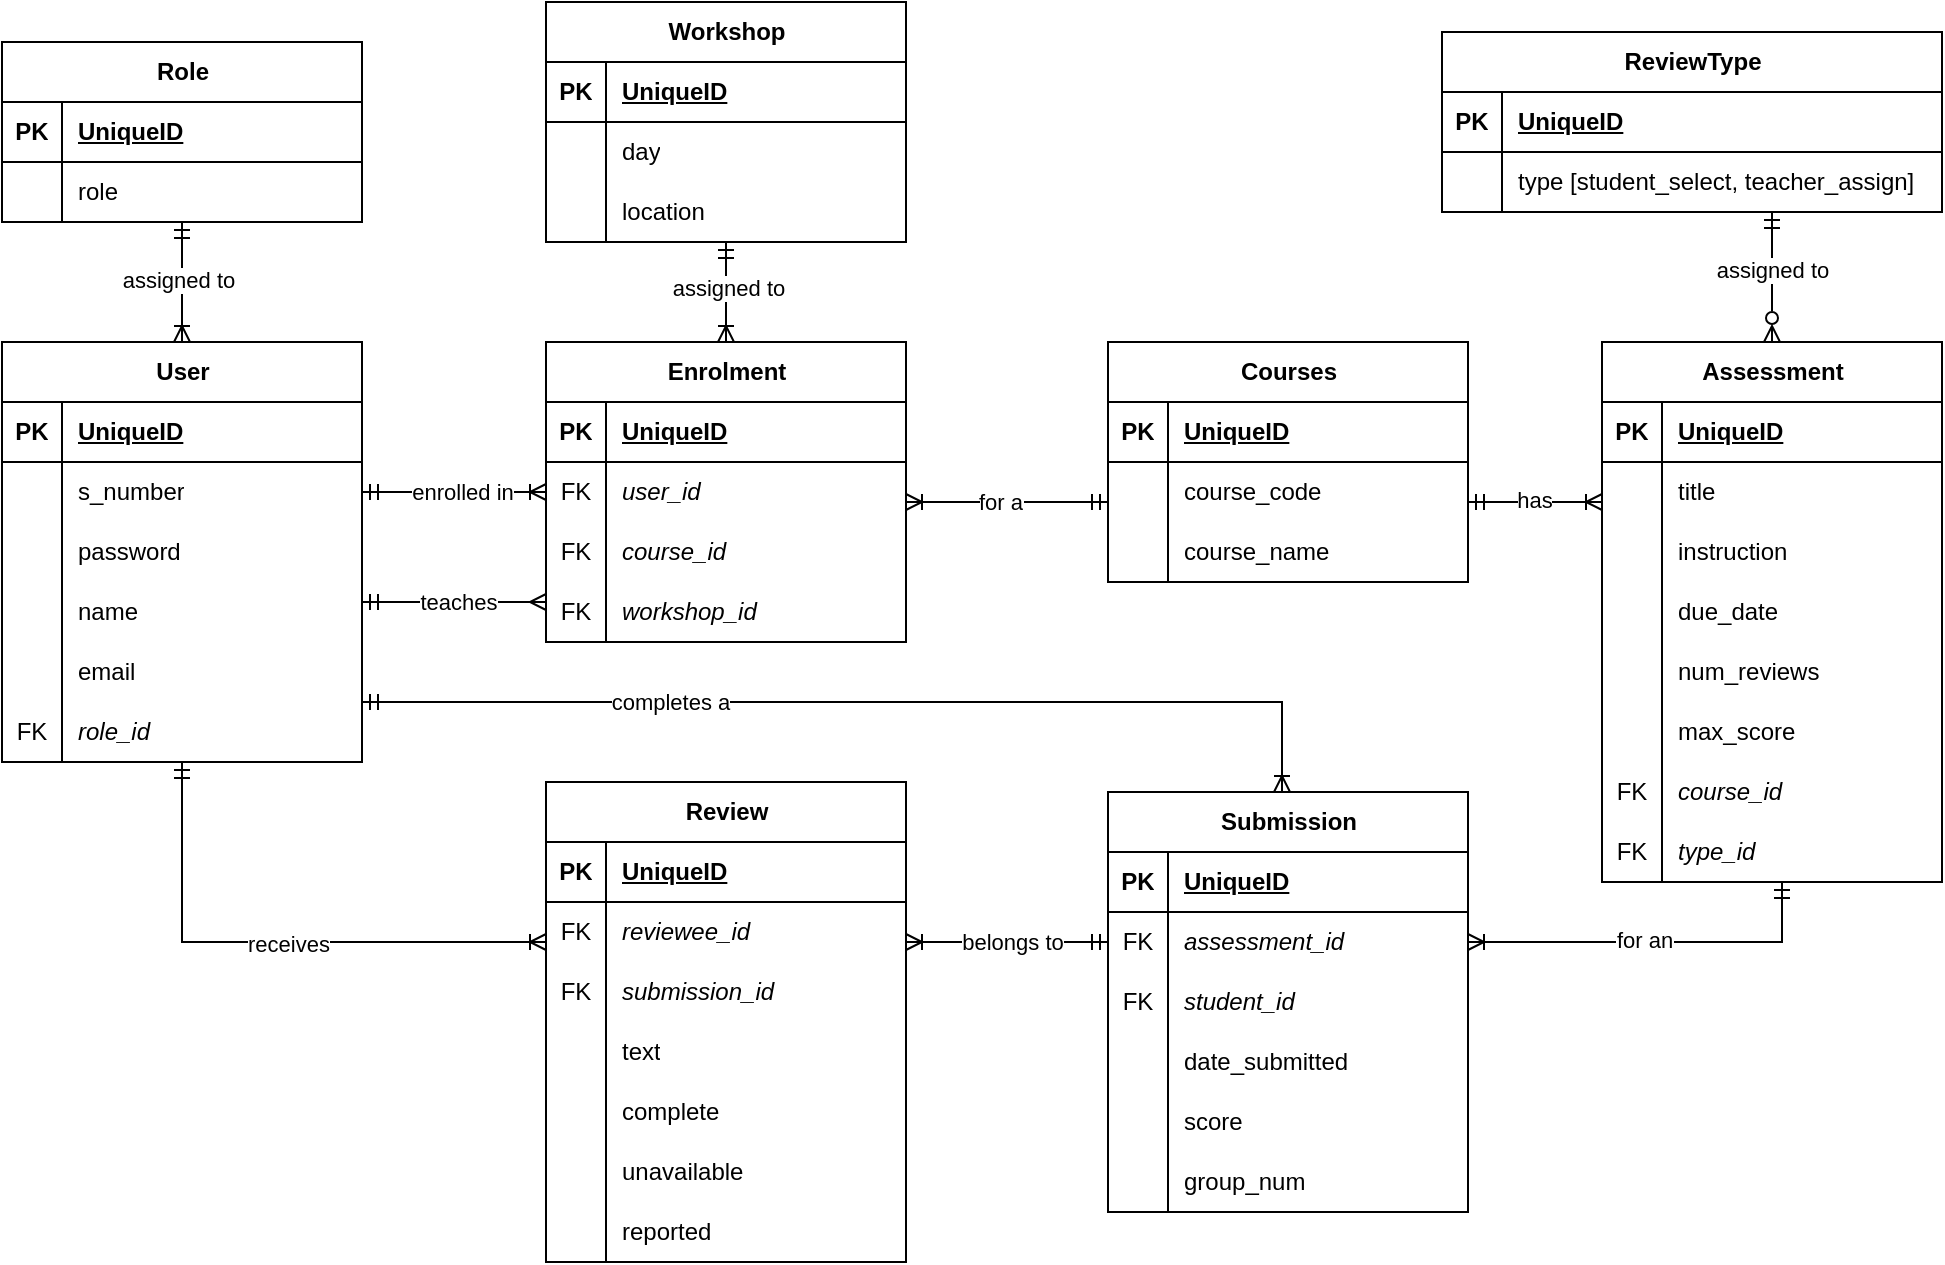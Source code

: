<mxfile version="24.7.17">
  <diagram name="Page-1" id="CeVMJeW9Ua63GVa9ESc-">
    <mxGraphModel dx="891" dy="1100" grid="1" gridSize="10" guides="1" tooltips="1" connect="1" arrows="1" fold="1" page="1" pageScale="1" pageWidth="850" pageHeight="1100" math="0" shadow="0">
      <root>
        <mxCell id="0" />
        <mxCell id="1" parent="0" />
        <mxCell id="E2zACiXYcEWgXT14-3oH-44" style="edgeStyle=orthogonalEdgeStyle;rounded=0;orthogonalLoop=1;jettySize=auto;html=1;endArrow=ERoneToMany;endFill=0;startArrow=ERmandOne;startFill=0;" parent="1" source="E2zACiXYcEWgXT14-3oH-48" target="E2zACiXYcEWgXT14-3oH-81" edge="1">
          <mxGeometry relative="1" as="geometry">
            <Array as="points">
              <mxPoint x="1100" y="255" />
              <mxPoint x="1100" y="255" />
            </Array>
          </mxGeometry>
        </mxCell>
        <mxCell id="E2zACiXYcEWgXT14-3oH-45" value="enrolled in" style="edgeLabel;html=1;align=center;verticalAlign=middle;resizable=0;points=[];" parent="E2zACiXYcEWgXT14-3oH-44" vertex="1" connectable="0">
          <mxGeometry x="0.086" y="-3" relative="1" as="geometry">
            <mxPoint y="-3" as="offset" />
          </mxGeometry>
        </mxCell>
        <mxCell id="E2zACiXYcEWgXT14-3oH-46" style="edgeStyle=orthogonalEdgeStyle;rounded=0;orthogonalLoop=1;jettySize=auto;html=1;endArrow=ERoneToMany;endFill=0;startArrow=ERmandOne;startFill=0;" parent="1" source="E2zACiXYcEWgXT14-3oH-48" target="E2zACiXYcEWgXT14-3oH-159" edge="1">
          <mxGeometry relative="1" as="geometry">
            <Array as="points">
              <mxPoint x="1530" y="360" />
            </Array>
          </mxGeometry>
        </mxCell>
        <mxCell id="E2zACiXYcEWgXT14-3oH-47" value="completes a" style="edgeLabel;html=1;align=center;verticalAlign=middle;resizable=0;points=[];" parent="E2zACiXYcEWgXT14-3oH-46" vertex="1" connectable="0">
          <mxGeometry x="-0.281" y="1" relative="1" as="geometry">
            <mxPoint x="-28" y="1" as="offset" />
          </mxGeometry>
        </mxCell>
        <mxCell id="E2zACiXYcEWgXT14-3oH-48" value="User" style="shape=table;startSize=30;container=1;collapsible=1;childLayout=tableLayout;fixedRows=1;rowLines=0;fontStyle=1;align=center;resizeLast=1;html=1;" parent="1" vertex="1">
          <mxGeometry x="890" y="180" width="180" height="210" as="geometry" />
        </mxCell>
        <mxCell id="E2zACiXYcEWgXT14-3oH-49" value="" style="shape=tableRow;horizontal=0;startSize=0;swimlaneHead=0;swimlaneBody=0;fillColor=none;collapsible=0;dropTarget=0;points=[[0,0.5],[1,0.5]];portConstraint=eastwest;top=0;left=0;right=0;bottom=1;" parent="E2zACiXYcEWgXT14-3oH-48" vertex="1">
          <mxGeometry y="30" width="180" height="30" as="geometry" />
        </mxCell>
        <mxCell id="E2zACiXYcEWgXT14-3oH-50" value="PK" style="shape=partialRectangle;connectable=0;fillColor=none;top=0;left=0;bottom=0;right=0;fontStyle=1;overflow=hidden;whiteSpace=wrap;html=1;" parent="E2zACiXYcEWgXT14-3oH-49" vertex="1">
          <mxGeometry width="30" height="30" as="geometry">
            <mxRectangle width="30" height="30" as="alternateBounds" />
          </mxGeometry>
        </mxCell>
        <mxCell id="E2zACiXYcEWgXT14-3oH-51" value="UniqueID" style="shape=partialRectangle;connectable=0;fillColor=none;top=0;left=0;bottom=0;right=0;align=left;spacingLeft=6;fontStyle=5;overflow=hidden;whiteSpace=wrap;html=1;" parent="E2zACiXYcEWgXT14-3oH-49" vertex="1">
          <mxGeometry x="30" width="150" height="30" as="geometry">
            <mxRectangle width="150" height="30" as="alternateBounds" />
          </mxGeometry>
        </mxCell>
        <mxCell id="E2zACiXYcEWgXT14-3oH-52" value="" style="shape=tableRow;horizontal=0;startSize=0;swimlaneHead=0;swimlaneBody=0;fillColor=none;collapsible=0;dropTarget=0;points=[[0,0.5],[1,0.5]];portConstraint=eastwest;top=0;left=0;right=0;bottom=0;" parent="E2zACiXYcEWgXT14-3oH-48" vertex="1">
          <mxGeometry y="60" width="180" height="30" as="geometry" />
        </mxCell>
        <mxCell id="E2zACiXYcEWgXT14-3oH-53" value="" style="shape=partialRectangle;connectable=0;fillColor=none;top=0;left=0;bottom=0;right=0;editable=1;overflow=hidden;whiteSpace=wrap;html=1;" parent="E2zACiXYcEWgXT14-3oH-52" vertex="1">
          <mxGeometry width="30" height="30" as="geometry">
            <mxRectangle width="30" height="30" as="alternateBounds" />
          </mxGeometry>
        </mxCell>
        <mxCell id="E2zACiXYcEWgXT14-3oH-54" value="s_number" style="shape=partialRectangle;connectable=0;fillColor=none;top=0;left=0;bottom=0;right=0;align=left;spacingLeft=6;overflow=hidden;whiteSpace=wrap;html=1;" parent="E2zACiXYcEWgXT14-3oH-52" vertex="1">
          <mxGeometry x="30" width="150" height="30" as="geometry">
            <mxRectangle width="150" height="30" as="alternateBounds" />
          </mxGeometry>
        </mxCell>
        <mxCell id="E2zACiXYcEWgXT14-3oH-55" value="" style="shape=tableRow;horizontal=0;startSize=0;swimlaneHead=0;swimlaneBody=0;fillColor=none;collapsible=0;dropTarget=0;points=[[0,0.5],[1,0.5]];portConstraint=eastwest;top=0;left=0;right=0;bottom=0;" parent="E2zACiXYcEWgXT14-3oH-48" vertex="1">
          <mxGeometry y="90" width="180" height="30" as="geometry" />
        </mxCell>
        <mxCell id="E2zACiXYcEWgXT14-3oH-56" value="" style="shape=partialRectangle;connectable=0;fillColor=none;top=0;left=0;bottom=0;right=0;editable=1;overflow=hidden;whiteSpace=wrap;html=1;" parent="E2zACiXYcEWgXT14-3oH-55" vertex="1">
          <mxGeometry width="30" height="30" as="geometry">
            <mxRectangle width="30" height="30" as="alternateBounds" />
          </mxGeometry>
        </mxCell>
        <mxCell id="E2zACiXYcEWgXT14-3oH-57" value="password" style="shape=partialRectangle;connectable=0;fillColor=none;top=0;left=0;bottom=0;right=0;align=left;spacingLeft=6;overflow=hidden;whiteSpace=wrap;html=1;" parent="E2zACiXYcEWgXT14-3oH-55" vertex="1">
          <mxGeometry x="30" width="150" height="30" as="geometry">
            <mxRectangle width="150" height="30" as="alternateBounds" />
          </mxGeometry>
        </mxCell>
        <mxCell id="E2zACiXYcEWgXT14-3oH-58" value="" style="shape=tableRow;horizontal=0;startSize=0;swimlaneHead=0;swimlaneBody=0;fillColor=none;collapsible=0;dropTarget=0;points=[[0,0.5],[1,0.5]];portConstraint=eastwest;top=0;left=0;right=0;bottom=0;" parent="E2zACiXYcEWgXT14-3oH-48" vertex="1">
          <mxGeometry y="120" width="180" height="30" as="geometry" />
        </mxCell>
        <mxCell id="E2zACiXYcEWgXT14-3oH-59" value="" style="shape=partialRectangle;connectable=0;fillColor=none;top=0;left=0;bottom=0;right=0;editable=1;overflow=hidden;whiteSpace=wrap;html=1;" parent="E2zACiXYcEWgXT14-3oH-58" vertex="1">
          <mxGeometry width="30" height="30" as="geometry">
            <mxRectangle width="30" height="30" as="alternateBounds" />
          </mxGeometry>
        </mxCell>
        <mxCell id="E2zACiXYcEWgXT14-3oH-60" value="name" style="shape=partialRectangle;connectable=0;fillColor=none;top=0;left=0;bottom=0;right=0;align=left;spacingLeft=6;overflow=hidden;whiteSpace=wrap;html=1;" parent="E2zACiXYcEWgXT14-3oH-58" vertex="1">
          <mxGeometry x="30" width="150" height="30" as="geometry">
            <mxRectangle width="150" height="30" as="alternateBounds" />
          </mxGeometry>
        </mxCell>
        <mxCell id="E2zACiXYcEWgXT14-3oH-61" value="" style="shape=tableRow;horizontal=0;startSize=0;swimlaneHead=0;swimlaneBody=0;fillColor=none;collapsible=0;dropTarget=0;points=[[0,0.5],[1,0.5]];portConstraint=eastwest;top=0;left=0;right=0;bottom=0;" parent="E2zACiXYcEWgXT14-3oH-48" vertex="1">
          <mxGeometry y="150" width="180" height="30" as="geometry" />
        </mxCell>
        <mxCell id="E2zACiXYcEWgXT14-3oH-62" value="" style="shape=partialRectangle;connectable=0;fillColor=none;top=0;left=0;bottom=0;right=0;editable=1;overflow=hidden;whiteSpace=wrap;html=1;" parent="E2zACiXYcEWgXT14-3oH-61" vertex="1">
          <mxGeometry width="30" height="30" as="geometry">
            <mxRectangle width="30" height="30" as="alternateBounds" />
          </mxGeometry>
        </mxCell>
        <mxCell id="E2zACiXYcEWgXT14-3oH-63" value="email" style="shape=partialRectangle;connectable=0;fillColor=none;top=0;left=0;bottom=0;right=0;align=left;spacingLeft=6;overflow=hidden;whiteSpace=wrap;html=1;" parent="E2zACiXYcEWgXT14-3oH-61" vertex="1">
          <mxGeometry x="30" width="150" height="30" as="geometry">
            <mxRectangle width="150" height="30" as="alternateBounds" />
          </mxGeometry>
        </mxCell>
        <mxCell id="E2zACiXYcEWgXT14-3oH-64" value="" style="shape=tableRow;horizontal=0;startSize=0;swimlaneHead=0;swimlaneBody=0;fillColor=none;collapsible=0;dropTarget=0;points=[[0,0.5],[1,0.5]];portConstraint=eastwest;top=0;left=0;right=0;bottom=0;" parent="E2zACiXYcEWgXT14-3oH-48" vertex="1">
          <mxGeometry y="180" width="180" height="30" as="geometry" />
        </mxCell>
        <mxCell id="E2zACiXYcEWgXT14-3oH-65" value="FK" style="shape=partialRectangle;connectable=0;fillColor=none;top=0;left=0;bottom=0;right=0;editable=1;overflow=hidden;whiteSpace=wrap;html=1;" parent="E2zACiXYcEWgXT14-3oH-64" vertex="1">
          <mxGeometry width="30" height="30" as="geometry">
            <mxRectangle width="30" height="30" as="alternateBounds" />
          </mxGeometry>
        </mxCell>
        <mxCell id="E2zACiXYcEWgXT14-3oH-66" value="&lt;i&gt;role_id&amp;nbsp;&lt;/i&gt;" style="shape=partialRectangle;connectable=0;fillColor=none;top=0;left=0;bottom=0;right=0;align=left;spacingLeft=6;overflow=hidden;whiteSpace=wrap;html=1;" parent="E2zACiXYcEWgXT14-3oH-64" vertex="1">
          <mxGeometry x="30" width="150" height="30" as="geometry">
            <mxRectangle width="150" height="30" as="alternateBounds" />
          </mxGeometry>
        </mxCell>
        <mxCell id="E2zACiXYcEWgXT14-3oH-67" style="edgeStyle=orthogonalEdgeStyle;rounded=0;orthogonalLoop=1;jettySize=auto;html=1;endArrow=ERoneToMany;endFill=0;startArrow=ERmandOne;startFill=0;" parent="1" source="E2zACiXYcEWgXT14-3oH-69" target="E2zACiXYcEWgXT14-3oH-96" edge="1">
          <mxGeometry relative="1" as="geometry">
            <Array as="points">
              <mxPoint x="1660" y="260" />
              <mxPoint x="1660" y="260" />
            </Array>
          </mxGeometry>
        </mxCell>
        <mxCell id="E2zACiXYcEWgXT14-3oH-68" value="has" style="edgeLabel;html=1;align=center;verticalAlign=middle;resizable=0;points=[];" parent="E2zACiXYcEWgXT14-3oH-67" vertex="1" connectable="0">
          <mxGeometry x="-0.025" y="1" relative="1" as="geometry">
            <mxPoint as="offset" />
          </mxGeometry>
        </mxCell>
        <mxCell id="E2zACiXYcEWgXT14-3oH-69" value="Courses" style="shape=table;startSize=30;container=1;collapsible=1;childLayout=tableLayout;fixedRows=1;rowLines=0;fontStyle=1;align=center;resizeLast=1;html=1;" parent="1" vertex="1">
          <mxGeometry x="1443" y="180" width="180" height="120" as="geometry" />
        </mxCell>
        <mxCell id="E2zACiXYcEWgXT14-3oH-70" value="" style="shape=tableRow;horizontal=0;startSize=0;swimlaneHead=0;swimlaneBody=0;fillColor=none;collapsible=0;dropTarget=0;points=[[0,0.5],[1,0.5]];portConstraint=eastwest;top=0;left=0;right=0;bottom=1;" parent="E2zACiXYcEWgXT14-3oH-69" vertex="1">
          <mxGeometry y="30" width="180" height="30" as="geometry" />
        </mxCell>
        <mxCell id="E2zACiXYcEWgXT14-3oH-71" value="PK" style="shape=partialRectangle;connectable=0;fillColor=none;top=0;left=0;bottom=0;right=0;fontStyle=1;overflow=hidden;whiteSpace=wrap;html=1;" parent="E2zACiXYcEWgXT14-3oH-70" vertex="1">
          <mxGeometry width="30" height="30" as="geometry">
            <mxRectangle width="30" height="30" as="alternateBounds" />
          </mxGeometry>
        </mxCell>
        <mxCell id="E2zACiXYcEWgXT14-3oH-72" value="UniqueID" style="shape=partialRectangle;connectable=0;fillColor=none;top=0;left=0;bottom=0;right=0;align=left;spacingLeft=6;fontStyle=5;overflow=hidden;whiteSpace=wrap;html=1;" parent="E2zACiXYcEWgXT14-3oH-70" vertex="1">
          <mxGeometry x="30" width="150" height="30" as="geometry">
            <mxRectangle width="150" height="30" as="alternateBounds" />
          </mxGeometry>
        </mxCell>
        <mxCell id="E2zACiXYcEWgXT14-3oH-73" value="" style="shape=tableRow;horizontal=0;startSize=0;swimlaneHead=0;swimlaneBody=0;fillColor=none;collapsible=0;dropTarget=0;points=[[0,0.5],[1,0.5]];portConstraint=eastwest;top=0;left=0;right=0;bottom=0;" parent="E2zACiXYcEWgXT14-3oH-69" vertex="1">
          <mxGeometry y="60" width="180" height="30" as="geometry" />
        </mxCell>
        <mxCell id="E2zACiXYcEWgXT14-3oH-74" value="" style="shape=partialRectangle;connectable=0;fillColor=none;top=0;left=0;bottom=0;right=0;editable=1;overflow=hidden;whiteSpace=wrap;html=1;" parent="E2zACiXYcEWgXT14-3oH-73" vertex="1">
          <mxGeometry width="30" height="30" as="geometry">
            <mxRectangle width="30" height="30" as="alternateBounds" />
          </mxGeometry>
        </mxCell>
        <mxCell id="E2zACiXYcEWgXT14-3oH-75" value="course_code" style="shape=partialRectangle;connectable=0;fillColor=none;top=0;left=0;bottom=0;right=0;align=left;spacingLeft=6;overflow=hidden;whiteSpace=wrap;html=1;" parent="E2zACiXYcEWgXT14-3oH-73" vertex="1">
          <mxGeometry x="30" width="150" height="30" as="geometry">
            <mxRectangle width="150" height="30" as="alternateBounds" />
          </mxGeometry>
        </mxCell>
        <mxCell id="E2zACiXYcEWgXT14-3oH-76" value="" style="shape=tableRow;horizontal=0;startSize=0;swimlaneHead=0;swimlaneBody=0;fillColor=none;collapsible=0;dropTarget=0;points=[[0,0.5],[1,0.5]];portConstraint=eastwest;top=0;left=0;right=0;bottom=0;" parent="E2zACiXYcEWgXT14-3oH-69" vertex="1">
          <mxGeometry y="90" width="180" height="30" as="geometry" />
        </mxCell>
        <mxCell id="E2zACiXYcEWgXT14-3oH-77" value="" style="shape=partialRectangle;connectable=0;fillColor=none;top=0;left=0;bottom=0;right=0;editable=1;overflow=hidden;whiteSpace=wrap;html=1;" parent="E2zACiXYcEWgXT14-3oH-76" vertex="1">
          <mxGeometry width="30" height="30" as="geometry">
            <mxRectangle width="30" height="30" as="alternateBounds" />
          </mxGeometry>
        </mxCell>
        <mxCell id="E2zACiXYcEWgXT14-3oH-78" value="course_name" style="shape=partialRectangle;connectable=0;fillColor=none;top=0;left=0;bottom=0;right=0;align=left;spacingLeft=6;overflow=hidden;whiteSpace=wrap;html=1;" parent="E2zACiXYcEWgXT14-3oH-76" vertex="1">
          <mxGeometry x="30" width="150" height="30" as="geometry">
            <mxRectangle width="150" height="30" as="alternateBounds" />
          </mxGeometry>
        </mxCell>
        <mxCell id="E2zACiXYcEWgXT14-3oH-79" style="edgeStyle=orthogonalEdgeStyle;rounded=0;orthogonalLoop=1;jettySize=auto;html=1;startArrow=ERoneToMany;startFill=0;endArrow=ERmandOne;endFill=0;" parent="1" source="E2zACiXYcEWgXT14-3oH-81" target="E2zACiXYcEWgXT14-3oH-69" edge="1">
          <mxGeometry relative="1" as="geometry">
            <Array as="points">
              <mxPoint x="1420" y="260" />
              <mxPoint x="1420" y="260" />
            </Array>
          </mxGeometry>
        </mxCell>
        <mxCell id="E2zACiXYcEWgXT14-3oH-80" value="for a" style="edgeLabel;html=1;align=center;verticalAlign=middle;resizable=0;points=[];" parent="E2zACiXYcEWgXT14-3oH-79" vertex="1" connectable="0">
          <mxGeometry x="-0.074" relative="1" as="geometry">
            <mxPoint as="offset" />
          </mxGeometry>
        </mxCell>
        <mxCell id="E2zACiXYcEWgXT14-3oH-81" value="Enrolment" style="shape=table;startSize=30;container=1;collapsible=1;childLayout=tableLayout;fixedRows=1;rowLines=0;fontStyle=1;align=center;resizeLast=1;html=1;" parent="1" vertex="1">
          <mxGeometry x="1162" y="180" width="180" height="150" as="geometry" />
        </mxCell>
        <mxCell id="E2zACiXYcEWgXT14-3oH-82" value="" style="shape=tableRow;horizontal=0;startSize=0;swimlaneHead=0;swimlaneBody=0;fillColor=none;collapsible=0;dropTarget=0;points=[[0,0.5],[1,0.5]];portConstraint=eastwest;top=0;left=0;right=0;bottom=1;" parent="E2zACiXYcEWgXT14-3oH-81" vertex="1">
          <mxGeometry y="30" width="180" height="30" as="geometry" />
        </mxCell>
        <mxCell id="E2zACiXYcEWgXT14-3oH-83" value="PK" style="shape=partialRectangle;connectable=0;fillColor=none;top=0;left=0;bottom=0;right=0;fontStyle=1;overflow=hidden;whiteSpace=wrap;html=1;" parent="E2zACiXYcEWgXT14-3oH-82" vertex="1">
          <mxGeometry width="30" height="30" as="geometry">
            <mxRectangle width="30" height="30" as="alternateBounds" />
          </mxGeometry>
        </mxCell>
        <mxCell id="E2zACiXYcEWgXT14-3oH-84" value="UniqueID" style="shape=partialRectangle;connectable=0;fillColor=none;top=0;left=0;bottom=0;right=0;align=left;spacingLeft=6;fontStyle=5;overflow=hidden;whiteSpace=wrap;html=1;" parent="E2zACiXYcEWgXT14-3oH-82" vertex="1">
          <mxGeometry x="30" width="150" height="30" as="geometry">
            <mxRectangle width="150" height="30" as="alternateBounds" />
          </mxGeometry>
        </mxCell>
        <mxCell id="E2zACiXYcEWgXT14-3oH-85" value="" style="shape=tableRow;horizontal=0;startSize=0;swimlaneHead=0;swimlaneBody=0;fillColor=none;collapsible=0;dropTarget=0;points=[[0,0.5],[1,0.5]];portConstraint=eastwest;top=0;left=0;right=0;bottom=0;" parent="E2zACiXYcEWgXT14-3oH-81" vertex="1">
          <mxGeometry y="60" width="180" height="30" as="geometry" />
        </mxCell>
        <mxCell id="E2zACiXYcEWgXT14-3oH-86" value="FK" style="shape=partialRectangle;connectable=0;fillColor=none;top=0;left=0;bottom=0;right=0;editable=1;overflow=hidden;whiteSpace=wrap;html=1;" parent="E2zACiXYcEWgXT14-3oH-85" vertex="1">
          <mxGeometry width="30" height="30" as="geometry">
            <mxRectangle width="30" height="30" as="alternateBounds" />
          </mxGeometry>
        </mxCell>
        <mxCell id="E2zACiXYcEWgXT14-3oH-87" value="&lt;i&gt;user_id&amp;nbsp;&lt;/i&gt;" style="shape=partialRectangle;connectable=0;fillColor=none;top=0;left=0;bottom=0;right=0;align=left;spacingLeft=6;overflow=hidden;whiteSpace=wrap;html=1;" parent="E2zACiXYcEWgXT14-3oH-85" vertex="1">
          <mxGeometry x="30" width="150" height="30" as="geometry">
            <mxRectangle width="150" height="30" as="alternateBounds" />
          </mxGeometry>
        </mxCell>
        <mxCell id="E2zACiXYcEWgXT14-3oH-88" value="" style="shape=tableRow;horizontal=0;startSize=0;swimlaneHead=0;swimlaneBody=0;fillColor=none;collapsible=0;dropTarget=0;points=[[0,0.5],[1,0.5]];portConstraint=eastwest;top=0;left=0;right=0;bottom=0;" parent="E2zACiXYcEWgXT14-3oH-81" vertex="1">
          <mxGeometry y="90" width="180" height="30" as="geometry" />
        </mxCell>
        <mxCell id="E2zACiXYcEWgXT14-3oH-89" value="FK" style="shape=partialRectangle;connectable=0;fillColor=none;top=0;left=0;bottom=0;right=0;editable=1;overflow=hidden;whiteSpace=wrap;html=1;" parent="E2zACiXYcEWgXT14-3oH-88" vertex="1">
          <mxGeometry width="30" height="30" as="geometry">
            <mxRectangle width="30" height="30" as="alternateBounds" />
          </mxGeometry>
        </mxCell>
        <mxCell id="E2zACiXYcEWgXT14-3oH-90" value="&lt;i&gt;course_id&amp;nbsp;&amp;nbsp;&lt;/i&gt;" style="shape=partialRectangle;connectable=0;fillColor=none;top=0;left=0;bottom=0;right=0;align=left;spacingLeft=6;overflow=hidden;whiteSpace=wrap;html=1;" parent="E2zACiXYcEWgXT14-3oH-88" vertex="1">
          <mxGeometry x="30" width="150" height="30" as="geometry">
            <mxRectangle width="150" height="30" as="alternateBounds" />
          </mxGeometry>
        </mxCell>
        <mxCell id="E2zACiXYcEWgXT14-3oH-91" value="" style="shape=tableRow;horizontal=0;startSize=0;swimlaneHead=0;swimlaneBody=0;fillColor=none;collapsible=0;dropTarget=0;points=[[0,0.5],[1,0.5]];portConstraint=eastwest;top=0;left=0;right=0;bottom=0;" parent="E2zACiXYcEWgXT14-3oH-81" vertex="1">
          <mxGeometry y="120" width="180" height="30" as="geometry" />
        </mxCell>
        <mxCell id="E2zACiXYcEWgXT14-3oH-92" value="FK" style="shape=partialRectangle;connectable=0;fillColor=none;top=0;left=0;bottom=0;right=0;editable=1;overflow=hidden;whiteSpace=wrap;html=1;" parent="E2zACiXYcEWgXT14-3oH-91" vertex="1">
          <mxGeometry width="30" height="30" as="geometry">
            <mxRectangle width="30" height="30" as="alternateBounds" />
          </mxGeometry>
        </mxCell>
        <mxCell id="E2zACiXYcEWgXT14-3oH-93" value="&lt;i&gt;workshop_id&amp;nbsp;&lt;/i&gt;" style="shape=partialRectangle;connectable=0;fillColor=none;top=0;left=0;bottom=0;right=0;align=left;spacingLeft=6;overflow=hidden;whiteSpace=wrap;html=1;" parent="E2zACiXYcEWgXT14-3oH-91" vertex="1">
          <mxGeometry x="30" width="150" height="30" as="geometry">
            <mxRectangle width="150" height="30" as="alternateBounds" />
          </mxGeometry>
        </mxCell>
        <mxCell id="E2zACiXYcEWgXT14-3oH-94" style="edgeStyle=orthogonalEdgeStyle;rounded=0;orthogonalLoop=1;jettySize=auto;html=1;endArrow=ERmandOne;endFill=0;startArrow=ERzeroToMany;startFill=0;" parent="1" source="E2zACiXYcEWgXT14-3oH-96" target="E2zACiXYcEWgXT14-3oH-148" edge="1">
          <mxGeometry relative="1" as="geometry">
            <Array as="points">
              <mxPoint x="1775" y="150" />
              <mxPoint x="1775" y="150" />
            </Array>
          </mxGeometry>
        </mxCell>
        <mxCell id="E2zACiXYcEWgXT14-3oH-95" value="assigned to" style="edgeLabel;html=1;align=center;verticalAlign=middle;resizable=0;points=[];" parent="E2zACiXYcEWgXT14-3oH-94" vertex="1" connectable="0">
          <mxGeometry x="-0.164" relative="1" as="geometry">
            <mxPoint y="-9" as="offset" />
          </mxGeometry>
        </mxCell>
        <mxCell id="E2zACiXYcEWgXT14-3oH-96" value="Assessment" style="shape=table;startSize=30;container=1;collapsible=1;childLayout=tableLayout;fixedRows=1;rowLines=0;fontStyle=1;align=center;resizeLast=1;html=1;" parent="1" vertex="1">
          <mxGeometry x="1690" y="180" width="170" height="270" as="geometry" />
        </mxCell>
        <mxCell id="E2zACiXYcEWgXT14-3oH-97" value="" style="shape=tableRow;horizontal=0;startSize=0;swimlaneHead=0;swimlaneBody=0;fillColor=none;collapsible=0;dropTarget=0;points=[[0,0.5],[1,0.5]];portConstraint=eastwest;top=0;left=0;right=0;bottom=1;" parent="E2zACiXYcEWgXT14-3oH-96" vertex="1">
          <mxGeometry y="30" width="170" height="30" as="geometry" />
        </mxCell>
        <mxCell id="E2zACiXYcEWgXT14-3oH-98" value="PK" style="shape=partialRectangle;connectable=0;fillColor=none;top=0;left=0;bottom=0;right=0;fontStyle=1;overflow=hidden;whiteSpace=wrap;html=1;" parent="E2zACiXYcEWgXT14-3oH-97" vertex="1">
          <mxGeometry width="30" height="30" as="geometry">
            <mxRectangle width="30" height="30" as="alternateBounds" />
          </mxGeometry>
        </mxCell>
        <mxCell id="E2zACiXYcEWgXT14-3oH-99" value="UniqueID" style="shape=partialRectangle;connectable=0;fillColor=none;top=0;left=0;bottom=0;right=0;align=left;spacingLeft=6;fontStyle=5;overflow=hidden;whiteSpace=wrap;html=1;" parent="E2zACiXYcEWgXT14-3oH-97" vertex="1">
          <mxGeometry x="30" width="140" height="30" as="geometry">
            <mxRectangle width="140" height="30" as="alternateBounds" />
          </mxGeometry>
        </mxCell>
        <mxCell id="E2zACiXYcEWgXT14-3oH-100" value="" style="shape=tableRow;horizontal=0;startSize=0;swimlaneHead=0;swimlaneBody=0;fillColor=none;collapsible=0;dropTarget=0;points=[[0,0.5],[1,0.5]];portConstraint=eastwest;top=0;left=0;right=0;bottom=0;" parent="E2zACiXYcEWgXT14-3oH-96" vertex="1">
          <mxGeometry y="60" width="170" height="30" as="geometry" />
        </mxCell>
        <mxCell id="E2zACiXYcEWgXT14-3oH-101" value="" style="shape=partialRectangle;connectable=0;fillColor=none;top=0;left=0;bottom=0;right=0;editable=1;overflow=hidden;whiteSpace=wrap;html=1;" parent="E2zACiXYcEWgXT14-3oH-100" vertex="1">
          <mxGeometry width="30" height="30" as="geometry">
            <mxRectangle width="30" height="30" as="alternateBounds" />
          </mxGeometry>
        </mxCell>
        <mxCell id="E2zACiXYcEWgXT14-3oH-102" value="title" style="shape=partialRectangle;connectable=0;fillColor=none;top=0;left=0;bottom=0;right=0;align=left;spacingLeft=6;overflow=hidden;whiteSpace=wrap;html=1;" parent="E2zACiXYcEWgXT14-3oH-100" vertex="1">
          <mxGeometry x="30" width="140" height="30" as="geometry">
            <mxRectangle width="140" height="30" as="alternateBounds" />
          </mxGeometry>
        </mxCell>
        <mxCell id="E2zACiXYcEWgXT14-3oH-103" value="" style="shape=tableRow;horizontal=0;startSize=0;swimlaneHead=0;swimlaneBody=0;fillColor=none;collapsible=0;dropTarget=0;points=[[0,0.5],[1,0.5]];portConstraint=eastwest;top=0;left=0;right=0;bottom=0;" parent="E2zACiXYcEWgXT14-3oH-96" vertex="1">
          <mxGeometry y="90" width="170" height="30" as="geometry" />
        </mxCell>
        <mxCell id="E2zACiXYcEWgXT14-3oH-104" value="" style="shape=partialRectangle;connectable=0;fillColor=none;top=0;left=0;bottom=0;right=0;editable=1;overflow=hidden;whiteSpace=wrap;html=1;" parent="E2zACiXYcEWgXT14-3oH-103" vertex="1">
          <mxGeometry width="30" height="30" as="geometry">
            <mxRectangle width="30" height="30" as="alternateBounds" />
          </mxGeometry>
        </mxCell>
        <mxCell id="E2zACiXYcEWgXT14-3oH-105" value="instruction" style="shape=partialRectangle;connectable=0;fillColor=none;top=0;left=0;bottom=0;right=0;align=left;spacingLeft=6;overflow=hidden;whiteSpace=wrap;html=1;" parent="E2zACiXYcEWgXT14-3oH-103" vertex="1">
          <mxGeometry x="30" width="140" height="30" as="geometry">
            <mxRectangle width="140" height="30" as="alternateBounds" />
          </mxGeometry>
        </mxCell>
        <mxCell id="E2zACiXYcEWgXT14-3oH-106" value="" style="shape=tableRow;horizontal=0;startSize=0;swimlaneHead=0;swimlaneBody=0;fillColor=none;collapsible=0;dropTarget=0;points=[[0,0.5],[1,0.5]];portConstraint=eastwest;top=0;left=0;right=0;bottom=0;" parent="E2zACiXYcEWgXT14-3oH-96" vertex="1">
          <mxGeometry y="120" width="170" height="30" as="geometry" />
        </mxCell>
        <mxCell id="E2zACiXYcEWgXT14-3oH-107" value="" style="shape=partialRectangle;connectable=0;fillColor=none;top=0;left=0;bottom=0;right=0;editable=1;overflow=hidden;whiteSpace=wrap;html=1;" parent="E2zACiXYcEWgXT14-3oH-106" vertex="1">
          <mxGeometry width="30" height="30" as="geometry">
            <mxRectangle width="30" height="30" as="alternateBounds" />
          </mxGeometry>
        </mxCell>
        <mxCell id="E2zACiXYcEWgXT14-3oH-108" value="due_date" style="shape=partialRectangle;connectable=0;fillColor=none;top=0;left=0;bottom=0;right=0;align=left;spacingLeft=6;overflow=hidden;whiteSpace=wrap;html=1;" parent="E2zACiXYcEWgXT14-3oH-106" vertex="1">
          <mxGeometry x="30" width="140" height="30" as="geometry">
            <mxRectangle width="140" height="30" as="alternateBounds" />
          </mxGeometry>
        </mxCell>
        <mxCell id="E2zACiXYcEWgXT14-3oH-109" value="" style="shape=tableRow;horizontal=0;startSize=0;swimlaneHead=0;swimlaneBody=0;fillColor=none;collapsible=0;dropTarget=0;points=[[0,0.5],[1,0.5]];portConstraint=eastwest;top=0;left=0;right=0;bottom=0;" parent="E2zACiXYcEWgXT14-3oH-96" vertex="1">
          <mxGeometry y="150" width="170" height="30" as="geometry" />
        </mxCell>
        <mxCell id="E2zACiXYcEWgXT14-3oH-110" value="" style="shape=partialRectangle;connectable=0;fillColor=none;top=0;left=0;bottom=0;right=0;editable=1;overflow=hidden;whiteSpace=wrap;html=1;" parent="E2zACiXYcEWgXT14-3oH-109" vertex="1">
          <mxGeometry width="30" height="30" as="geometry">
            <mxRectangle width="30" height="30" as="alternateBounds" />
          </mxGeometry>
        </mxCell>
        <mxCell id="E2zACiXYcEWgXT14-3oH-111" value="num_reviews" style="shape=partialRectangle;connectable=0;fillColor=none;top=0;left=0;bottom=0;right=0;align=left;spacingLeft=6;overflow=hidden;whiteSpace=wrap;html=1;" parent="E2zACiXYcEWgXT14-3oH-109" vertex="1">
          <mxGeometry x="30" width="140" height="30" as="geometry">
            <mxRectangle width="140" height="30" as="alternateBounds" />
          </mxGeometry>
        </mxCell>
        <mxCell id="E2zACiXYcEWgXT14-3oH-112" value="" style="shape=tableRow;horizontal=0;startSize=0;swimlaneHead=0;swimlaneBody=0;fillColor=none;collapsible=0;dropTarget=0;points=[[0,0.5],[1,0.5]];portConstraint=eastwest;top=0;left=0;right=0;bottom=0;" parent="E2zACiXYcEWgXT14-3oH-96" vertex="1">
          <mxGeometry y="180" width="170" height="30" as="geometry" />
        </mxCell>
        <mxCell id="E2zACiXYcEWgXT14-3oH-113" value="" style="shape=partialRectangle;connectable=0;fillColor=none;top=0;left=0;bottom=0;right=0;editable=1;overflow=hidden;whiteSpace=wrap;html=1;" parent="E2zACiXYcEWgXT14-3oH-112" vertex="1">
          <mxGeometry width="30" height="30" as="geometry">
            <mxRectangle width="30" height="30" as="alternateBounds" />
          </mxGeometry>
        </mxCell>
        <mxCell id="E2zACiXYcEWgXT14-3oH-114" value="max_score" style="shape=partialRectangle;connectable=0;fillColor=none;top=0;left=0;bottom=0;right=0;align=left;spacingLeft=6;overflow=hidden;whiteSpace=wrap;html=1;" parent="E2zACiXYcEWgXT14-3oH-112" vertex="1">
          <mxGeometry x="30" width="140" height="30" as="geometry">
            <mxRectangle width="140" height="30" as="alternateBounds" />
          </mxGeometry>
        </mxCell>
        <mxCell id="E2zACiXYcEWgXT14-3oH-115" value="" style="shape=tableRow;horizontal=0;startSize=0;swimlaneHead=0;swimlaneBody=0;fillColor=none;collapsible=0;dropTarget=0;points=[[0,0.5],[1,0.5]];portConstraint=eastwest;top=0;left=0;right=0;bottom=0;" parent="E2zACiXYcEWgXT14-3oH-96" vertex="1">
          <mxGeometry y="210" width="170" height="30" as="geometry" />
        </mxCell>
        <mxCell id="E2zACiXYcEWgXT14-3oH-116" value="FK" style="shape=partialRectangle;connectable=0;fillColor=none;top=0;left=0;bottom=0;right=0;editable=1;overflow=hidden;whiteSpace=wrap;html=1;" parent="E2zACiXYcEWgXT14-3oH-115" vertex="1">
          <mxGeometry width="30" height="30" as="geometry">
            <mxRectangle width="30" height="30" as="alternateBounds" />
          </mxGeometry>
        </mxCell>
        <mxCell id="E2zACiXYcEWgXT14-3oH-117" value="&lt;i&gt;course_id&amp;nbsp;&lt;/i&gt;" style="shape=partialRectangle;connectable=0;fillColor=none;top=0;left=0;bottom=0;right=0;align=left;spacingLeft=6;overflow=hidden;whiteSpace=wrap;html=1;" parent="E2zACiXYcEWgXT14-3oH-115" vertex="1">
          <mxGeometry x="30" width="140" height="30" as="geometry">
            <mxRectangle width="140" height="30" as="alternateBounds" />
          </mxGeometry>
        </mxCell>
        <mxCell id="E2zACiXYcEWgXT14-3oH-118" value="" style="shape=tableRow;horizontal=0;startSize=0;swimlaneHead=0;swimlaneBody=0;fillColor=none;collapsible=0;dropTarget=0;points=[[0,0.5],[1,0.5]];portConstraint=eastwest;top=0;left=0;right=0;bottom=0;" parent="E2zACiXYcEWgXT14-3oH-96" vertex="1">
          <mxGeometry y="240" width="170" height="30" as="geometry" />
        </mxCell>
        <mxCell id="E2zACiXYcEWgXT14-3oH-119" value="FK" style="shape=partialRectangle;connectable=0;fillColor=none;top=0;left=0;bottom=0;right=0;editable=1;overflow=hidden;whiteSpace=wrap;html=1;" parent="E2zACiXYcEWgXT14-3oH-118" vertex="1">
          <mxGeometry width="30" height="30" as="geometry">
            <mxRectangle width="30" height="30" as="alternateBounds" />
          </mxGeometry>
        </mxCell>
        <mxCell id="E2zACiXYcEWgXT14-3oH-120" value="&lt;i&gt;type_id&amp;nbsp;&lt;/i&gt;" style="shape=partialRectangle;connectable=0;fillColor=none;top=0;left=0;bottom=0;right=0;align=left;spacingLeft=6;overflow=hidden;whiteSpace=wrap;html=1;" parent="E2zACiXYcEWgXT14-3oH-118" vertex="1">
          <mxGeometry x="30" width="140" height="30" as="geometry">
            <mxRectangle width="140" height="30" as="alternateBounds" />
          </mxGeometry>
        </mxCell>
        <mxCell id="E2zACiXYcEWgXT14-3oH-121" value="Review" style="shape=table;startSize=30;container=1;collapsible=1;childLayout=tableLayout;fixedRows=1;rowLines=0;fontStyle=1;align=center;resizeLast=1;html=1;" parent="1" vertex="1">
          <mxGeometry x="1162" y="400" width="180" height="240" as="geometry" />
        </mxCell>
        <mxCell id="E2zACiXYcEWgXT14-3oH-122" value="" style="shape=tableRow;horizontal=0;startSize=0;swimlaneHead=0;swimlaneBody=0;fillColor=none;collapsible=0;dropTarget=0;points=[[0,0.5],[1,0.5]];portConstraint=eastwest;top=0;left=0;right=0;bottom=1;" parent="E2zACiXYcEWgXT14-3oH-121" vertex="1">
          <mxGeometry y="30" width="180" height="30" as="geometry" />
        </mxCell>
        <mxCell id="E2zACiXYcEWgXT14-3oH-123" value="PK" style="shape=partialRectangle;connectable=0;fillColor=none;top=0;left=0;bottom=0;right=0;fontStyle=1;overflow=hidden;whiteSpace=wrap;html=1;" parent="E2zACiXYcEWgXT14-3oH-122" vertex="1">
          <mxGeometry width="30" height="30" as="geometry">
            <mxRectangle width="30" height="30" as="alternateBounds" />
          </mxGeometry>
        </mxCell>
        <mxCell id="E2zACiXYcEWgXT14-3oH-124" value="UniqueID" style="shape=partialRectangle;connectable=0;fillColor=none;top=0;left=0;bottom=0;right=0;align=left;spacingLeft=6;fontStyle=5;overflow=hidden;whiteSpace=wrap;html=1;" parent="E2zACiXYcEWgXT14-3oH-122" vertex="1">
          <mxGeometry x="30" width="150" height="30" as="geometry">
            <mxRectangle width="150" height="30" as="alternateBounds" />
          </mxGeometry>
        </mxCell>
        <mxCell id="E2zACiXYcEWgXT14-3oH-125" value="" style="shape=tableRow;horizontal=0;startSize=0;swimlaneHead=0;swimlaneBody=0;fillColor=none;collapsible=0;dropTarget=0;points=[[0,0.5],[1,0.5]];portConstraint=eastwest;top=0;left=0;right=0;bottom=0;" parent="E2zACiXYcEWgXT14-3oH-121" vertex="1">
          <mxGeometry y="60" width="180" height="30" as="geometry" />
        </mxCell>
        <mxCell id="E2zACiXYcEWgXT14-3oH-126" value="FK" style="shape=partialRectangle;connectable=0;fillColor=none;top=0;left=0;bottom=0;right=0;editable=1;overflow=hidden;whiteSpace=wrap;html=1;" parent="E2zACiXYcEWgXT14-3oH-125" vertex="1">
          <mxGeometry width="30" height="30" as="geometry">
            <mxRectangle width="30" height="30" as="alternateBounds" />
          </mxGeometry>
        </mxCell>
        <mxCell id="E2zACiXYcEWgXT14-3oH-127" value="&lt;i&gt;reviewee_id&amp;nbsp;&lt;/i&gt;" style="shape=partialRectangle;connectable=0;fillColor=none;top=0;left=0;bottom=0;right=0;align=left;spacingLeft=6;overflow=hidden;whiteSpace=wrap;html=1;" parent="E2zACiXYcEWgXT14-3oH-125" vertex="1">
          <mxGeometry x="30" width="150" height="30" as="geometry">
            <mxRectangle width="150" height="30" as="alternateBounds" />
          </mxGeometry>
        </mxCell>
        <mxCell id="E2zACiXYcEWgXT14-3oH-128" value="" style="shape=tableRow;horizontal=0;startSize=0;swimlaneHead=0;swimlaneBody=0;fillColor=none;collapsible=0;dropTarget=0;points=[[0,0.5],[1,0.5]];portConstraint=eastwest;top=0;left=0;right=0;bottom=0;" parent="E2zACiXYcEWgXT14-3oH-121" vertex="1">
          <mxGeometry y="90" width="180" height="30" as="geometry" />
        </mxCell>
        <mxCell id="E2zACiXYcEWgXT14-3oH-129" value="FK" style="shape=partialRectangle;connectable=0;fillColor=none;top=0;left=0;bottom=0;right=0;editable=1;overflow=hidden;whiteSpace=wrap;html=1;" parent="E2zACiXYcEWgXT14-3oH-128" vertex="1">
          <mxGeometry width="30" height="30" as="geometry">
            <mxRectangle width="30" height="30" as="alternateBounds" />
          </mxGeometry>
        </mxCell>
        <mxCell id="E2zACiXYcEWgXT14-3oH-130" value="&lt;i&gt;submission_id&amp;nbsp;&lt;/i&gt;" style="shape=partialRectangle;connectable=0;fillColor=none;top=0;left=0;bottom=0;right=0;align=left;spacingLeft=6;overflow=hidden;whiteSpace=wrap;html=1;" parent="E2zACiXYcEWgXT14-3oH-128" vertex="1">
          <mxGeometry x="30" width="150" height="30" as="geometry">
            <mxRectangle width="150" height="30" as="alternateBounds" />
          </mxGeometry>
        </mxCell>
        <mxCell id="E2zACiXYcEWgXT14-3oH-131" value="" style="shape=tableRow;horizontal=0;startSize=0;swimlaneHead=0;swimlaneBody=0;fillColor=none;collapsible=0;dropTarget=0;points=[[0,0.5],[1,0.5]];portConstraint=eastwest;top=0;left=0;right=0;bottom=0;" parent="E2zACiXYcEWgXT14-3oH-121" vertex="1">
          <mxGeometry y="120" width="180" height="30" as="geometry" />
        </mxCell>
        <mxCell id="E2zACiXYcEWgXT14-3oH-132" value="" style="shape=partialRectangle;connectable=0;fillColor=none;top=0;left=0;bottom=0;right=0;editable=1;overflow=hidden;whiteSpace=wrap;html=1;" parent="E2zACiXYcEWgXT14-3oH-131" vertex="1">
          <mxGeometry width="30" height="30" as="geometry">
            <mxRectangle width="30" height="30" as="alternateBounds" />
          </mxGeometry>
        </mxCell>
        <mxCell id="E2zACiXYcEWgXT14-3oH-133" value="text" style="shape=partialRectangle;connectable=0;fillColor=none;top=0;left=0;bottom=0;right=0;align=left;spacingLeft=6;overflow=hidden;whiteSpace=wrap;html=1;" parent="E2zACiXYcEWgXT14-3oH-131" vertex="1">
          <mxGeometry x="30" width="150" height="30" as="geometry">
            <mxRectangle width="150" height="30" as="alternateBounds" />
          </mxGeometry>
        </mxCell>
        <mxCell id="E2zACiXYcEWgXT14-3oH-134" value="" style="shape=tableRow;horizontal=0;startSize=0;swimlaneHead=0;swimlaneBody=0;fillColor=none;collapsible=0;dropTarget=0;points=[[0,0.5],[1,0.5]];portConstraint=eastwest;top=0;left=0;right=0;bottom=0;" parent="E2zACiXYcEWgXT14-3oH-121" vertex="1">
          <mxGeometry y="150" width="180" height="30" as="geometry" />
        </mxCell>
        <mxCell id="E2zACiXYcEWgXT14-3oH-135" value="" style="shape=partialRectangle;connectable=0;fillColor=none;top=0;left=0;bottom=0;right=0;editable=1;overflow=hidden;whiteSpace=wrap;html=1;" parent="E2zACiXYcEWgXT14-3oH-134" vertex="1">
          <mxGeometry width="30" height="30" as="geometry">
            <mxRectangle width="30" height="30" as="alternateBounds" />
          </mxGeometry>
        </mxCell>
        <mxCell id="E2zACiXYcEWgXT14-3oH-136" value="complete" style="shape=partialRectangle;connectable=0;fillColor=none;top=0;left=0;bottom=0;right=0;align=left;spacingLeft=6;overflow=hidden;whiteSpace=wrap;html=1;" parent="E2zACiXYcEWgXT14-3oH-134" vertex="1">
          <mxGeometry x="30" width="150" height="30" as="geometry">
            <mxRectangle width="150" height="30" as="alternateBounds" />
          </mxGeometry>
        </mxCell>
        <mxCell id="3YXHApJVJAjpGCVelzO--7" value="" style="shape=tableRow;horizontal=0;startSize=0;swimlaneHead=0;swimlaneBody=0;fillColor=none;collapsible=0;dropTarget=0;points=[[0,0.5],[1,0.5]];portConstraint=eastwest;top=0;left=0;right=0;bottom=0;" parent="E2zACiXYcEWgXT14-3oH-121" vertex="1">
          <mxGeometry y="180" width="180" height="30" as="geometry" />
        </mxCell>
        <mxCell id="3YXHApJVJAjpGCVelzO--8" value="" style="shape=partialRectangle;connectable=0;fillColor=none;top=0;left=0;bottom=0;right=0;editable=1;overflow=hidden;whiteSpace=wrap;html=1;" parent="3YXHApJVJAjpGCVelzO--7" vertex="1">
          <mxGeometry width="30" height="30" as="geometry">
            <mxRectangle width="30" height="30" as="alternateBounds" />
          </mxGeometry>
        </mxCell>
        <mxCell id="3YXHApJVJAjpGCVelzO--9" value="unavailable" style="shape=partialRectangle;connectable=0;fillColor=none;top=0;left=0;bottom=0;right=0;align=left;spacingLeft=6;overflow=hidden;whiteSpace=wrap;html=1;" parent="3YXHApJVJAjpGCVelzO--7" vertex="1">
          <mxGeometry x="30" width="150" height="30" as="geometry">
            <mxRectangle width="150" height="30" as="alternateBounds" />
          </mxGeometry>
        </mxCell>
        <mxCell id="3YXHApJVJAjpGCVelzO--4" value="" style="shape=tableRow;horizontal=0;startSize=0;swimlaneHead=0;swimlaneBody=0;fillColor=none;collapsible=0;dropTarget=0;points=[[0,0.5],[1,0.5]];portConstraint=eastwest;top=0;left=0;right=0;bottom=0;" parent="E2zACiXYcEWgXT14-3oH-121" vertex="1">
          <mxGeometry y="210" width="180" height="30" as="geometry" />
        </mxCell>
        <mxCell id="3YXHApJVJAjpGCVelzO--5" value="" style="shape=partialRectangle;connectable=0;fillColor=none;top=0;left=0;bottom=0;right=0;editable=1;overflow=hidden;whiteSpace=wrap;html=1;" parent="3YXHApJVJAjpGCVelzO--4" vertex="1">
          <mxGeometry width="30" height="30" as="geometry">
            <mxRectangle width="30" height="30" as="alternateBounds" />
          </mxGeometry>
        </mxCell>
        <mxCell id="3YXHApJVJAjpGCVelzO--6" value="reported" style="shape=partialRectangle;connectable=0;fillColor=none;top=0;left=0;bottom=0;right=0;align=left;spacingLeft=6;overflow=hidden;whiteSpace=wrap;html=1;" parent="3YXHApJVJAjpGCVelzO--4" vertex="1">
          <mxGeometry x="30" width="150" height="30" as="geometry">
            <mxRectangle width="150" height="30" as="alternateBounds" />
          </mxGeometry>
        </mxCell>
        <mxCell id="E2zACiXYcEWgXT14-3oH-137" style="edgeStyle=orthogonalEdgeStyle;rounded=0;orthogonalLoop=1;jettySize=auto;html=1;startArrow=ERmandOne;startFill=0;endArrow=ERoneToMany;endFill=0;" parent="1" source="E2zACiXYcEWgXT14-3oH-139" target="E2zACiXYcEWgXT14-3oH-48" edge="1">
          <mxGeometry relative="1" as="geometry" />
        </mxCell>
        <mxCell id="E2zACiXYcEWgXT14-3oH-138" value="assigned to" style="edgeLabel;html=1;align=center;verticalAlign=middle;resizable=0;points=[];" parent="E2zACiXYcEWgXT14-3oH-137" vertex="1" connectable="0">
          <mxGeometry x="-0.038" y="-2" relative="1" as="geometry">
            <mxPoint as="offset" />
          </mxGeometry>
        </mxCell>
        <mxCell id="E2zACiXYcEWgXT14-3oH-139" value="Role" style="shape=table;startSize=30;container=1;collapsible=1;childLayout=tableLayout;fixedRows=1;rowLines=0;fontStyle=1;align=center;resizeLast=1;html=1;" parent="1" vertex="1">
          <mxGeometry x="890" y="30" width="180" height="90" as="geometry" />
        </mxCell>
        <mxCell id="E2zACiXYcEWgXT14-3oH-140" value="" style="shape=tableRow;horizontal=0;startSize=0;swimlaneHead=0;swimlaneBody=0;fillColor=none;collapsible=0;dropTarget=0;points=[[0,0.5],[1,0.5]];portConstraint=eastwest;top=0;left=0;right=0;bottom=1;" parent="E2zACiXYcEWgXT14-3oH-139" vertex="1">
          <mxGeometry y="30" width="180" height="30" as="geometry" />
        </mxCell>
        <mxCell id="E2zACiXYcEWgXT14-3oH-141" value="PK" style="shape=partialRectangle;connectable=0;fillColor=none;top=0;left=0;bottom=0;right=0;fontStyle=1;overflow=hidden;whiteSpace=wrap;html=1;" parent="E2zACiXYcEWgXT14-3oH-140" vertex="1">
          <mxGeometry width="30" height="30" as="geometry">
            <mxRectangle width="30" height="30" as="alternateBounds" />
          </mxGeometry>
        </mxCell>
        <mxCell id="E2zACiXYcEWgXT14-3oH-142" value="UniqueID" style="shape=partialRectangle;connectable=0;fillColor=none;top=0;left=0;bottom=0;right=0;align=left;spacingLeft=6;fontStyle=5;overflow=hidden;whiteSpace=wrap;html=1;" parent="E2zACiXYcEWgXT14-3oH-140" vertex="1">
          <mxGeometry x="30" width="150" height="30" as="geometry">
            <mxRectangle width="150" height="30" as="alternateBounds" />
          </mxGeometry>
        </mxCell>
        <mxCell id="E2zACiXYcEWgXT14-3oH-143" value="" style="shape=tableRow;horizontal=0;startSize=0;swimlaneHead=0;swimlaneBody=0;fillColor=none;collapsible=0;dropTarget=0;points=[[0,0.5],[1,0.5]];portConstraint=eastwest;top=0;left=0;right=0;bottom=0;" parent="E2zACiXYcEWgXT14-3oH-139" vertex="1">
          <mxGeometry y="60" width="180" height="30" as="geometry" />
        </mxCell>
        <mxCell id="E2zACiXYcEWgXT14-3oH-144" value="" style="shape=partialRectangle;connectable=0;fillColor=none;top=0;left=0;bottom=0;right=0;editable=1;overflow=hidden;whiteSpace=wrap;html=1;" parent="E2zACiXYcEWgXT14-3oH-143" vertex="1">
          <mxGeometry width="30" height="30" as="geometry">
            <mxRectangle width="30" height="30" as="alternateBounds" />
          </mxGeometry>
        </mxCell>
        <mxCell id="E2zACiXYcEWgXT14-3oH-145" value="role" style="shape=partialRectangle;connectable=0;fillColor=none;top=0;left=0;bottom=0;right=0;align=left;spacingLeft=6;overflow=hidden;whiteSpace=wrap;html=1;" parent="E2zACiXYcEWgXT14-3oH-143" vertex="1">
          <mxGeometry x="30" width="150" height="30" as="geometry">
            <mxRectangle width="150" height="30" as="alternateBounds" />
          </mxGeometry>
        </mxCell>
        <mxCell id="E2zACiXYcEWgXT14-3oH-146" style="edgeStyle=orthogonalEdgeStyle;rounded=0;orthogonalLoop=1;jettySize=auto;html=1;endArrow=ERmany;endFill=0;startArrow=ERmandOne;startFill=0;" parent="1" source="E2zACiXYcEWgXT14-3oH-48" target="E2zACiXYcEWgXT14-3oH-81" edge="1">
          <mxGeometry relative="1" as="geometry">
            <Array as="points">
              <mxPoint x="1130" y="310" />
              <mxPoint x="1130" y="310" />
            </Array>
          </mxGeometry>
        </mxCell>
        <mxCell id="E2zACiXYcEWgXT14-3oH-147" value="teaches" style="edgeLabel;html=1;align=center;verticalAlign=middle;resizable=0;points=[];" parent="E2zACiXYcEWgXT14-3oH-146" vertex="1" connectable="0">
          <mxGeometry x="0.006" y="-1" relative="1" as="geometry">
            <mxPoint x="1" y="-1" as="offset" />
          </mxGeometry>
        </mxCell>
        <mxCell id="E2zACiXYcEWgXT14-3oH-148" value="ReviewType" style="shape=table;startSize=30;container=1;collapsible=1;childLayout=tableLayout;fixedRows=1;rowLines=0;fontStyle=1;align=center;resizeLast=1;html=1;" parent="1" vertex="1">
          <mxGeometry x="1610" y="25" width="250" height="90" as="geometry" />
        </mxCell>
        <mxCell id="E2zACiXYcEWgXT14-3oH-149" value="" style="shape=tableRow;horizontal=0;startSize=0;swimlaneHead=0;swimlaneBody=0;fillColor=none;collapsible=0;dropTarget=0;points=[[0,0.5],[1,0.5]];portConstraint=eastwest;top=0;left=0;right=0;bottom=1;" parent="E2zACiXYcEWgXT14-3oH-148" vertex="1">
          <mxGeometry y="30" width="250" height="30" as="geometry" />
        </mxCell>
        <mxCell id="E2zACiXYcEWgXT14-3oH-150" value="PK" style="shape=partialRectangle;connectable=0;fillColor=none;top=0;left=0;bottom=0;right=0;fontStyle=1;overflow=hidden;whiteSpace=wrap;html=1;" parent="E2zACiXYcEWgXT14-3oH-149" vertex="1">
          <mxGeometry width="30" height="30" as="geometry">
            <mxRectangle width="30" height="30" as="alternateBounds" />
          </mxGeometry>
        </mxCell>
        <mxCell id="E2zACiXYcEWgXT14-3oH-151" value="UniqueID" style="shape=partialRectangle;connectable=0;fillColor=none;top=0;left=0;bottom=0;right=0;align=left;spacingLeft=6;fontStyle=5;overflow=hidden;whiteSpace=wrap;html=1;" parent="E2zACiXYcEWgXT14-3oH-149" vertex="1">
          <mxGeometry x="30" width="220" height="30" as="geometry">
            <mxRectangle width="220" height="30" as="alternateBounds" />
          </mxGeometry>
        </mxCell>
        <mxCell id="E2zACiXYcEWgXT14-3oH-152" value="" style="shape=tableRow;horizontal=0;startSize=0;swimlaneHead=0;swimlaneBody=0;fillColor=none;collapsible=0;dropTarget=0;points=[[0,0.5],[1,0.5]];portConstraint=eastwest;top=0;left=0;right=0;bottom=0;" parent="E2zACiXYcEWgXT14-3oH-148" vertex="1">
          <mxGeometry y="60" width="250" height="30" as="geometry" />
        </mxCell>
        <mxCell id="E2zACiXYcEWgXT14-3oH-153" value="" style="shape=partialRectangle;connectable=0;fillColor=none;top=0;left=0;bottom=0;right=0;editable=1;overflow=hidden;whiteSpace=wrap;html=1;" parent="E2zACiXYcEWgXT14-3oH-152" vertex="1">
          <mxGeometry width="30" height="30" as="geometry">
            <mxRectangle width="30" height="30" as="alternateBounds" />
          </mxGeometry>
        </mxCell>
        <mxCell id="E2zACiXYcEWgXT14-3oH-154" value="type [student_select, teacher_assign]" style="shape=partialRectangle;connectable=0;fillColor=none;top=0;left=0;bottom=0;right=0;align=left;spacingLeft=6;overflow=hidden;whiteSpace=wrap;html=1;" parent="E2zACiXYcEWgXT14-3oH-152" vertex="1">
          <mxGeometry x="30" width="220" height="30" as="geometry">
            <mxRectangle width="220" height="30" as="alternateBounds" />
          </mxGeometry>
        </mxCell>
        <mxCell id="E2zACiXYcEWgXT14-3oH-155" style="edgeStyle=orthogonalEdgeStyle;rounded=0;orthogonalLoop=1;jettySize=auto;html=1;endArrow=ERmandOne;endFill=0;startArrow=ERoneToMany;startFill=0;" parent="1" source="E2zACiXYcEWgXT14-3oH-159" target="E2zACiXYcEWgXT14-3oH-96" edge="1">
          <mxGeometry relative="1" as="geometry">
            <Array as="points">
              <mxPoint x="1780" y="480" />
            </Array>
          </mxGeometry>
        </mxCell>
        <mxCell id="E2zACiXYcEWgXT14-3oH-156" value="for an" style="edgeLabel;html=1;align=center;verticalAlign=middle;resizable=0;points=[];" parent="E2zACiXYcEWgXT14-3oH-155" vertex="1" connectable="0">
          <mxGeometry x="-0.06" y="2" relative="1" as="geometry">
            <mxPoint y="1" as="offset" />
          </mxGeometry>
        </mxCell>
        <mxCell id="E2zACiXYcEWgXT14-3oH-157" style="edgeStyle=orthogonalEdgeStyle;rounded=0;orthogonalLoop=1;jettySize=auto;html=1;endArrow=ERoneToMany;endFill=0;startArrow=ERmandOne;startFill=0;" parent="1" source="E2zACiXYcEWgXT14-3oH-159" target="E2zACiXYcEWgXT14-3oH-121" edge="1">
          <mxGeometry relative="1" as="geometry">
            <Array as="points">
              <mxPoint x="1410" y="480" />
              <mxPoint x="1410" y="480" />
            </Array>
          </mxGeometry>
        </mxCell>
        <mxCell id="E2zACiXYcEWgXT14-3oH-158" value="belongs to" style="edgeLabel;html=1;align=center;verticalAlign=middle;resizable=0;points=[];" parent="E2zACiXYcEWgXT14-3oH-157" vertex="1" connectable="0">
          <mxGeometry x="-0.044" relative="1" as="geometry">
            <mxPoint as="offset" />
          </mxGeometry>
        </mxCell>
        <mxCell id="E2zACiXYcEWgXT14-3oH-159" value="Submission" style="shape=table;startSize=30;container=1;collapsible=1;childLayout=tableLayout;fixedRows=1;rowLines=0;fontStyle=1;align=center;resizeLast=1;html=1;" parent="1" vertex="1">
          <mxGeometry x="1443" y="405" width="180" height="210" as="geometry" />
        </mxCell>
        <mxCell id="E2zACiXYcEWgXT14-3oH-160" value="" style="shape=tableRow;horizontal=0;startSize=0;swimlaneHead=0;swimlaneBody=0;fillColor=none;collapsible=0;dropTarget=0;points=[[0,0.5],[1,0.5]];portConstraint=eastwest;top=0;left=0;right=0;bottom=1;" parent="E2zACiXYcEWgXT14-3oH-159" vertex="1">
          <mxGeometry y="30" width="180" height="30" as="geometry" />
        </mxCell>
        <mxCell id="E2zACiXYcEWgXT14-3oH-161" value="PK" style="shape=partialRectangle;connectable=0;fillColor=none;top=0;left=0;bottom=0;right=0;fontStyle=1;overflow=hidden;whiteSpace=wrap;html=1;" parent="E2zACiXYcEWgXT14-3oH-160" vertex="1">
          <mxGeometry width="30" height="30" as="geometry">
            <mxRectangle width="30" height="30" as="alternateBounds" />
          </mxGeometry>
        </mxCell>
        <mxCell id="E2zACiXYcEWgXT14-3oH-162" value="UniqueID" style="shape=partialRectangle;connectable=0;fillColor=none;top=0;left=0;bottom=0;right=0;align=left;spacingLeft=6;fontStyle=5;overflow=hidden;whiteSpace=wrap;html=1;" parent="E2zACiXYcEWgXT14-3oH-160" vertex="1">
          <mxGeometry x="30" width="150" height="30" as="geometry">
            <mxRectangle width="150" height="30" as="alternateBounds" />
          </mxGeometry>
        </mxCell>
        <mxCell id="E2zACiXYcEWgXT14-3oH-163" value="" style="shape=tableRow;horizontal=0;startSize=0;swimlaneHead=0;swimlaneBody=0;fillColor=none;collapsible=0;dropTarget=0;points=[[0,0.5],[1,0.5]];portConstraint=eastwest;top=0;left=0;right=0;bottom=0;" parent="E2zACiXYcEWgXT14-3oH-159" vertex="1">
          <mxGeometry y="60" width="180" height="30" as="geometry" />
        </mxCell>
        <mxCell id="E2zACiXYcEWgXT14-3oH-164" value="FK" style="shape=partialRectangle;connectable=0;fillColor=none;top=0;left=0;bottom=0;right=0;editable=1;overflow=hidden;whiteSpace=wrap;html=1;" parent="E2zACiXYcEWgXT14-3oH-163" vertex="1">
          <mxGeometry width="30" height="30" as="geometry">
            <mxRectangle width="30" height="30" as="alternateBounds" />
          </mxGeometry>
        </mxCell>
        <mxCell id="E2zACiXYcEWgXT14-3oH-165" value="&lt;i&gt;assessment_id&amp;nbsp;&lt;/i&gt;" style="shape=partialRectangle;connectable=0;fillColor=none;top=0;left=0;bottom=0;right=0;align=left;spacingLeft=6;overflow=hidden;whiteSpace=wrap;html=1;" parent="E2zACiXYcEWgXT14-3oH-163" vertex="1">
          <mxGeometry x="30" width="150" height="30" as="geometry">
            <mxRectangle width="150" height="30" as="alternateBounds" />
          </mxGeometry>
        </mxCell>
        <mxCell id="E2zACiXYcEWgXT14-3oH-166" value="" style="shape=tableRow;horizontal=0;startSize=0;swimlaneHead=0;swimlaneBody=0;fillColor=none;collapsible=0;dropTarget=0;points=[[0,0.5],[1,0.5]];portConstraint=eastwest;top=0;left=0;right=0;bottom=0;" parent="E2zACiXYcEWgXT14-3oH-159" vertex="1">
          <mxGeometry y="90" width="180" height="30" as="geometry" />
        </mxCell>
        <mxCell id="E2zACiXYcEWgXT14-3oH-167" value="FK" style="shape=partialRectangle;connectable=0;fillColor=none;top=0;left=0;bottom=0;right=0;editable=1;overflow=hidden;whiteSpace=wrap;html=1;" parent="E2zACiXYcEWgXT14-3oH-166" vertex="1">
          <mxGeometry width="30" height="30" as="geometry">
            <mxRectangle width="30" height="30" as="alternateBounds" />
          </mxGeometry>
        </mxCell>
        <mxCell id="E2zACiXYcEWgXT14-3oH-168" value="&lt;i&gt;student_id&amp;nbsp;&lt;/i&gt;" style="shape=partialRectangle;connectable=0;fillColor=none;top=0;left=0;bottom=0;right=0;align=left;spacingLeft=6;overflow=hidden;whiteSpace=wrap;html=1;" parent="E2zACiXYcEWgXT14-3oH-166" vertex="1">
          <mxGeometry x="30" width="150" height="30" as="geometry">
            <mxRectangle width="150" height="30" as="alternateBounds" />
          </mxGeometry>
        </mxCell>
        <mxCell id="3YXHApJVJAjpGCVelzO--10" value="" style="shape=tableRow;horizontal=0;startSize=0;swimlaneHead=0;swimlaneBody=0;fillColor=none;collapsible=0;dropTarget=0;points=[[0,0.5],[1,0.5]];portConstraint=eastwest;top=0;left=0;right=0;bottom=0;" parent="E2zACiXYcEWgXT14-3oH-159" vertex="1">
          <mxGeometry y="120" width="180" height="30" as="geometry" />
        </mxCell>
        <mxCell id="3YXHApJVJAjpGCVelzO--11" value="" style="shape=partialRectangle;connectable=0;fillColor=none;top=0;left=0;bottom=0;right=0;editable=1;overflow=hidden;whiteSpace=wrap;html=1;" parent="3YXHApJVJAjpGCVelzO--10" vertex="1">
          <mxGeometry width="30" height="30" as="geometry">
            <mxRectangle width="30" height="30" as="alternateBounds" />
          </mxGeometry>
        </mxCell>
        <mxCell id="3YXHApJVJAjpGCVelzO--12" value="date_submitted" style="shape=partialRectangle;connectable=0;fillColor=none;top=0;left=0;bottom=0;right=0;align=left;spacingLeft=6;overflow=hidden;whiteSpace=wrap;html=1;" parent="3YXHApJVJAjpGCVelzO--10" vertex="1">
          <mxGeometry x="30" width="150" height="30" as="geometry">
            <mxRectangle width="150" height="30" as="alternateBounds" />
          </mxGeometry>
        </mxCell>
        <mxCell id="E2zACiXYcEWgXT14-3oH-169" value="" style="shape=tableRow;horizontal=0;startSize=0;swimlaneHead=0;swimlaneBody=0;fillColor=none;collapsible=0;dropTarget=0;points=[[0,0.5],[1,0.5]];portConstraint=eastwest;top=0;left=0;right=0;bottom=0;" parent="E2zACiXYcEWgXT14-3oH-159" vertex="1">
          <mxGeometry y="150" width="180" height="30" as="geometry" />
        </mxCell>
        <mxCell id="E2zACiXYcEWgXT14-3oH-170" value="" style="shape=partialRectangle;connectable=0;fillColor=none;top=0;left=0;bottom=0;right=0;editable=1;overflow=hidden;whiteSpace=wrap;html=1;" parent="E2zACiXYcEWgXT14-3oH-169" vertex="1">
          <mxGeometry width="30" height="30" as="geometry">
            <mxRectangle width="30" height="30" as="alternateBounds" />
          </mxGeometry>
        </mxCell>
        <mxCell id="E2zACiXYcEWgXT14-3oH-171" value="score" style="shape=partialRectangle;connectable=0;fillColor=none;top=0;left=0;bottom=0;right=0;align=left;spacingLeft=6;overflow=hidden;whiteSpace=wrap;html=1;" parent="E2zACiXYcEWgXT14-3oH-169" vertex="1">
          <mxGeometry x="30" width="150" height="30" as="geometry">
            <mxRectangle width="150" height="30" as="alternateBounds" />
          </mxGeometry>
        </mxCell>
        <mxCell id="7ZHKk2TWsOBWPp4V_SU9-1" value="" style="shape=tableRow;horizontal=0;startSize=0;swimlaneHead=0;swimlaneBody=0;fillColor=none;collapsible=0;dropTarget=0;points=[[0,0.5],[1,0.5]];portConstraint=eastwest;top=0;left=0;right=0;bottom=0;" parent="E2zACiXYcEWgXT14-3oH-159" vertex="1">
          <mxGeometry y="180" width="180" height="30" as="geometry" />
        </mxCell>
        <mxCell id="7ZHKk2TWsOBWPp4V_SU9-2" value="" style="shape=partialRectangle;connectable=0;fillColor=none;top=0;left=0;bottom=0;right=0;editable=1;overflow=hidden;whiteSpace=wrap;html=1;" parent="7ZHKk2TWsOBWPp4V_SU9-1" vertex="1">
          <mxGeometry width="30" height="30" as="geometry">
            <mxRectangle width="30" height="30" as="alternateBounds" />
          </mxGeometry>
        </mxCell>
        <mxCell id="7ZHKk2TWsOBWPp4V_SU9-3" value="group_num" style="shape=partialRectangle;connectable=0;fillColor=none;top=0;left=0;bottom=0;right=0;align=left;spacingLeft=6;overflow=hidden;whiteSpace=wrap;html=1;" parent="7ZHKk2TWsOBWPp4V_SU9-1" vertex="1">
          <mxGeometry x="30" width="150" height="30" as="geometry">
            <mxRectangle width="150" height="30" as="alternateBounds" />
          </mxGeometry>
        </mxCell>
        <mxCell id="E2zACiXYcEWgXT14-3oH-172" style="edgeStyle=orthogonalEdgeStyle;rounded=0;orthogonalLoop=1;jettySize=auto;html=1;endArrow=ERoneToMany;endFill=0;startArrow=ERmandOne;startFill=0;" parent="1" source="E2zACiXYcEWgXT14-3oH-48" target="E2zACiXYcEWgXT14-3oH-121" edge="1">
          <mxGeometry relative="1" as="geometry">
            <Array as="points">
              <mxPoint x="980" y="480" />
            </Array>
          </mxGeometry>
        </mxCell>
        <mxCell id="E2zACiXYcEWgXT14-3oH-173" value="receives" style="edgeLabel;html=1;align=center;verticalAlign=middle;resizable=0;points=[];" parent="E2zACiXYcEWgXT14-3oH-172" vertex="1" connectable="0">
          <mxGeometry x="0.051" y="-1" relative="1" as="geometry">
            <mxPoint as="offset" />
          </mxGeometry>
        </mxCell>
        <mxCell id="E2zACiXYcEWgXT14-3oH-174" style="edgeStyle=orthogonalEdgeStyle;rounded=0;orthogonalLoop=1;jettySize=auto;html=1;exitX=0.5;exitY=1;exitDx=0;exitDy=0;endArrow=ERoneToMany;endFill=0;startArrow=ERmandOne;startFill=0;" parent="1" source="E2zACiXYcEWgXT14-3oH-175" target="E2zACiXYcEWgXT14-3oH-81" edge="1">
          <mxGeometry relative="1" as="geometry" />
        </mxCell>
        <mxCell id="E2zACiXYcEWgXT14-3oH-182" value="assigned to" style="edgeLabel;html=1;align=center;verticalAlign=middle;resizable=0;points=[];" parent="E2zACiXYcEWgXT14-3oH-174" vertex="1" connectable="0">
          <mxGeometry x="-0.097" y="1" relative="1" as="geometry">
            <mxPoint as="offset" />
          </mxGeometry>
        </mxCell>
        <mxCell id="E2zACiXYcEWgXT14-3oH-175" value="Workshop" style="shape=table;startSize=30;container=1;collapsible=1;childLayout=tableLayout;fixedRows=1;rowLines=0;fontStyle=1;align=center;resizeLast=1;html=1;" parent="1" vertex="1">
          <mxGeometry x="1162" y="10" width="180" height="120" as="geometry" />
        </mxCell>
        <mxCell id="E2zACiXYcEWgXT14-3oH-176" value="" style="shape=tableRow;horizontal=0;startSize=0;swimlaneHead=0;swimlaneBody=0;fillColor=none;collapsible=0;dropTarget=0;points=[[0,0.5],[1,0.5]];portConstraint=eastwest;top=0;left=0;right=0;bottom=1;" parent="E2zACiXYcEWgXT14-3oH-175" vertex="1">
          <mxGeometry y="30" width="180" height="30" as="geometry" />
        </mxCell>
        <mxCell id="E2zACiXYcEWgXT14-3oH-177" value="PK" style="shape=partialRectangle;connectable=0;fillColor=none;top=0;left=0;bottom=0;right=0;fontStyle=1;overflow=hidden;whiteSpace=wrap;html=1;" parent="E2zACiXYcEWgXT14-3oH-176" vertex="1">
          <mxGeometry width="30" height="30" as="geometry">
            <mxRectangle width="30" height="30" as="alternateBounds" />
          </mxGeometry>
        </mxCell>
        <mxCell id="E2zACiXYcEWgXT14-3oH-178" value="UniqueID" style="shape=partialRectangle;connectable=0;fillColor=none;top=0;left=0;bottom=0;right=0;align=left;spacingLeft=6;fontStyle=5;overflow=hidden;whiteSpace=wrap;html=1;" parent="E2zACiXYcEWgXT14-3oH-176" vertex="1">
          <mxGeometry x="30" width="150" height="30" as="geometry">
            <mxRectangle width="150" height="30" as="alternateBounds" />
          </mxGeometry>
        </mxCell>
        <mxCell id="E2zACiXYcEWgXT14-3oH-179" value="" style="shape=tableRow;horizontal=0;startSize=0;swimlaneHead=0;swimlaneBody=0;fillColor=none;collapsible=0;dropTarget=0;points=[[0,0.5],[1,0.5]];portConstraint=eastwest;top=0;left=0;right=0;bottom=0;" parent="E2zACiXYcEWgXT14-3oH-175" vertex="1">
          <mxGeometry y="60" width="180" height="30" as="geometry" />
        </mxCell>
        <mxCell id="E2zACiXYcEWgXT14-3oH-180" value="" style="shape=partialRectangle;connectable=0;fillColor=none;top=0;left=0;bottom=0;right=0;editable=1;overflow=hidden;whiteSpace=wrap;html=1;" parent="E2zACiXYcEWgXT14-3oH-179" vertex="1">
          <mxGeometry width="30" height="30" as="geometry">
            <mxRectangle width="30" height="30" as="alternateBounds" />
          </mxGeometry>
        </mxCell>
        <mxCell id="E2zACiXYcEWgXT14-3oH-181" value="day" style="shape=partialRectangle;connectable=0;fillColor=none;top=0;left=0;bottom=0;right=0;align=left;spacingLeft=6;overflow=hidden;whiteSpace=wrap;html=1;" parent="E2zACiXYcEWgXT14-3oH-179" vertex="1">
          <mxGeometry x="30" width="150" height="30" as="geometry">
            <mxRectangle width="150" height="30" as="alternateBounds" />
          </mxGeometry>
        </mxCell>
        <mxCell id="E2zACiXYcEWgXT14-3oH-186" value="" style="shape=tableRow;horizontal=0;startSize=0;swimlaneHead=0;swimlaneBody=0;fillColor=none;collapsible=0;dropTarget=0;points=[[0,0.5],[1,0.5]];portConstraint=eastwest;top=0;left=0;right=0;bottom=0;" parent="E2zACiXYcEWgXT14-3oH-175" vertex="1">
          <mxGeometry y="90" width="180" height="30" as="geometry" />
        </mxCell>
        <mxCell id="E2zACiXYcEWgXT14-3oH-187" value="" style="shape=partialRectangle;connectable=0;fillColor=none;top=0;left=0;bottom=0;right=0;editable=1;overflow=hidden;whiteSpace=wrap;html=1;" parent="E2zACiXYcEWgXT14-3oH-186" vertex="1">
          <mxGeometry width="30" height="30" as="geometry">
            <mxRectangle width="30" height="30" as="alternateBounds" />
          </mxGeometry>
        </mxCell>
        <mxCell id="E2zACiXYcEWgXT14-3oH-188" value="location" style="shape=partialRectangle;connectable=0;fillColor=none;top=0;left=0;bottom=0;right=0;align=left;spacingLeft=6;overflow=hidden;whiteSpace=wrap;html=1;" parent="E2zACiXYcEWgXT14-3oH-186" vertex="1">
          <mxGeometry x="30" width="150" height="30" as="geometry">
            <mxRectangle width="150" height="30" as="alternateBounds" />
          </mxGeometry>
        </mxCell>
      </root>
    </mxGraphModel>
  </diagram>
</mxfile>
